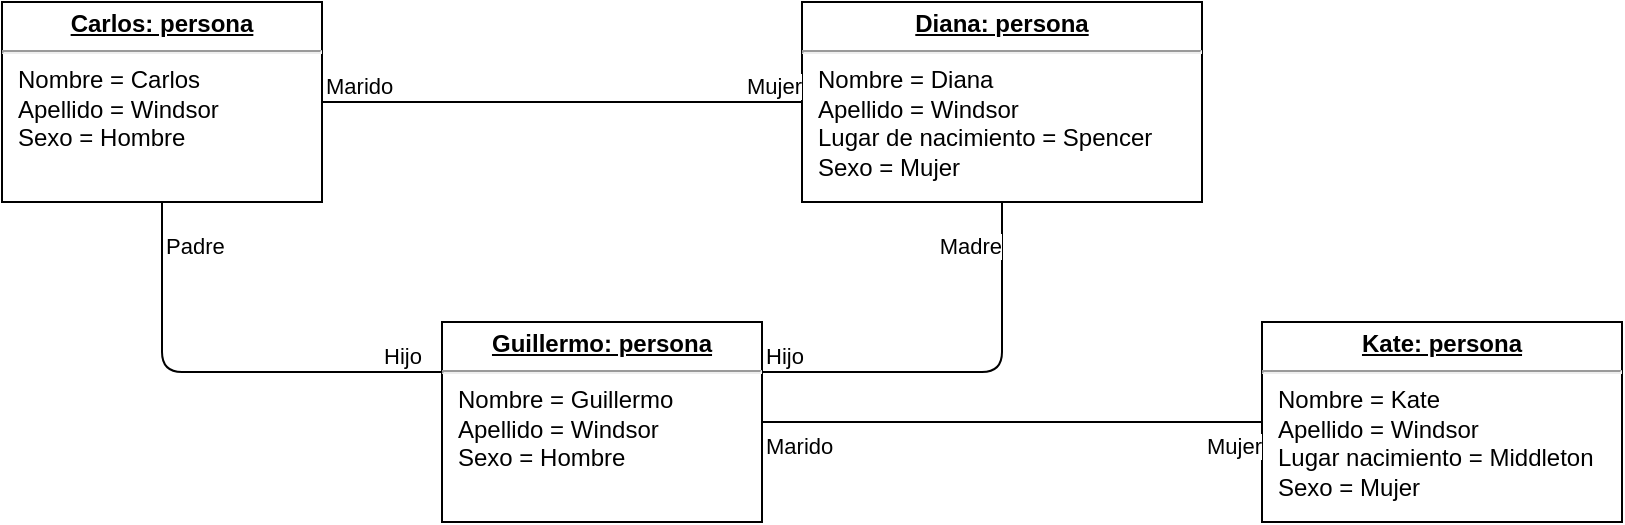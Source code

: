 <mxfile>
    <diagram id="E8I0R675Fh5bmNB3XcvO" name="Page-1">
        <mxGraphModel dx="1773" dy="704" grid="1" gridSize="10" guides="1" tooltips="1" connect="1" arrows="1" fold="1" page="1" pageScale="1" pageWidth="827" pageHeight="1169" math="0" shadow="0">
            <root>
                <mxCell id="0"/>
                <mxCell id="1" parent="0"/>
                <mxCell id="31" value="&lt;p style=&quot;margin:0px;margin-top:4px;text-align:center;text-decoration:underline;&quot;&gt;&lt;b&gt;Kate: persona&lt;/b&gt;&lt;/p&gt;&lt;hr&gt;&lt;p style=&quot;margin:0px;margin-left:8px;&quot;&gt;Nombre = Kate&lt;br&gt;Apellido = Windsor&lt;br&gt;Lugar nacimiento = Middleton&lt;/p&gt;&lt;p style=&quot;margin:0px;margin-left:8px;&quot;&gt;Sexo = Mujer&lt;/p&gt;" style="verticalAlign=top;align=left;overflow=fill;fontSize=12;fontFamily=Helvetica;html=1;" vertex="1" parent="1">
                    <mxGeometry x="590" y="200" width="180" height="100" as="geometry"/>
                </mxCell>
                <mxCell id="34" value="&lt;p style=&quot;margin:0px;margin-top:4px;text-align:center;text-decoration:underline;&quot;&gt;&lt;b&gt;Carlos: persona&lt;/b&gt;&lt;/p&gt;&lt;hr&gt;&lt;p style=&quot;margin:0px;margin-left:8px;&quot;&gt;Nombre = Carlos&lt;br&gt;Apellido = Windsor&lt;br&gt;&lt;/p&gt;&lt;p style=&quot;margin:0px;margin-left:8px;&quot;&gt;Sexo = Hombre&amp;nbsp;&lt;/p&gt;" style="verticalAlign=top;align=left;overflow=fill;fontSize=12;fontFamily=Helvetica;html=1;" vertex="1" parent="1">
                    <mxGeometry x="-40" y="40" width="160" height="100" as="geometry"/>
                </mxCell>
                <mxCell id="35" value="&lt;p style=&quot;margin:0px;margin-top:4px;text-align:center;text-decoration:underline;&quot;&gt;&lt;b&gt;Diana: persona&lt;/b&gt;&lt;/p&gt;&lt;hr&gt;&lt;p style=&quot;margin:0px;margin-left:8px;&quot;&gt;Nombre = Diana&lt;/p&gt;&lt;p style=&quot;margin:0px;margin-left:8px;&quot;&gt;Apellido = Windsor&lt;br&gt;&lt;/p&gt;&lt;p style=&quot;margin:0px;margin-left:8px;&quot;&gt;Lugar de nacimiento = Spencer&amp;nbsp;&lt;/p&gt;&lt;p style=&quot;margin:0px;margin-left:8px;&quot;&gt;Sexo = Mujer&amp;nbsp;&lt;/p&gt;" style="verticalAlign=top;align=left;overflow=fill;fontSize=12;fontFamily=Helvetica;html=1;" vertex="1" parent="1">
                    <mxGeometry x="360" y="40" width="200" height="100" as="geometry"/>
                </mxCell>
                <mxCell id="36" value="&lt;p style=&quot;margin:0px;margin-top:4px;text-align:center;text-decoration:underline;&quot;&gt;&lt;b&gt;Guillermo: persona&lt;/b&gt;&lt;/p&gt;&lt;hr&gt;&lt;p style=&quot;margin:0px;margin-left:8px;&quot;&gt;Nombre = Guillermo&lt;br&gt;Apellido = Windsor&lt;br&gt;&lt;/p&gt;&lt;p style=&quot;margin:0px;margin-left:8px;&quot;&gt;Sexo = Hombre&amp;nbsp;&lt;/p&gt;" style="verticalAlign=top;align=left;overflow=fill;fontSize=12;fontFamily=Helvetica;html=1;" vertex="1" parent="1">
                    <mxGeometry x="180" y="200" width="160" height="100" as="geometry"/>
                </mxCell>
                <mxCell id="40" value="" style="endArrow=none;html=1;edgeStyle=orthogonalEdgeStyle;entryX=0;entryY=0.5;entryDx=0;entryDy=0;exitX=1;exitY=0.5;exitDx=0;exitDy=0;" edge="1" parent="1" source="34" target="35">
                    <mxGeometry relative="1" as="geometry">
                        <mxPoint x="140" y="90" as="sourcePoint"/>
                        <mxPoint x="280" y="89.5" as="targetPoint"/>
                    </mxGeometry>
                </mxCell>
                <mxCell id="41" value="Marido" style="edgeLabel;resizable=0;html=1;align=left;verticalAlign=bottom;" connectable="0" vertex="1" parent="40">
                    <mxGeometry x="-1" relative="1" as="geometry"/>
                </mxCell>
                <mxCell id="42" value="Mujer" style="edgeLabel;resizable=0;html=1;align=right;verticalAlign=bottom;" connectable="0" vertex="1" parent="40">
                    <mxGeometry x="1" relative="1" as="geometry"/>
                </mxCell>
                <mxCell id="43" value="" style="endArrow=none;html=1;edgeStyle=orthogonalEdgeStyle;exitX=0.5;exitY=1;exitDx=0;exitDy=0;entryX=0;entryY=0.25;entryDx=0;entryDy=0;" edge="1" parent="1" source="34" target="36">
                    <mxGeometry relative="1" as="geometry">
                        <mxPoint x="-10" y="240" as="sourcePoint"/>
                        <mxPoint x="150" y="240" as="targetPoint"/>
                    </mxGeometry>
                </mxCell>
                <mxCell id="44" value="Padre" style="edgeLabel;resizable=0;html=1;align=left;verticalAlign=bottom;" connectable="0" vertex="1" parent="43">
                    <mxGeometry x="-1" relative="1" as="geometry">
                        <mxPoint y="30" as="offset"/>
                    </mxGeometry>
                </mxCell>
                <mxCell id="45" value="Hijo" style="edgeLabel;resizable=0;html=1;align=right;verticalAlign=bottom;" connectable="0" vertex="1" parent="43">
                    <mxGeometry x="1" relative="1" as="geometry">
                        <mxPoint x="-10" as="offset"/>
                    </mxGeometry>
                </mxCell>
                <mxCell id="46" value="" style="endArrow=none;html=1;edgeStyle=orthogonalEdgeStyle;entryX=0.5;entryY=1;entryDx=0;entryDy=0;exitX=1;exitY=0.25;exitDx=0;exitDy=0;" edge="1" parent="1" source="36" target="35">
                    <mxGeometry relative="1" as="geometry">
                        <mxPoint x="340" y="180" as="sourcePoint"/>
                        <mxPoint x="500" y="180" as="targetPoint"/>
                    </mxGeometry>
                </mxCell>
                <mxCell id="47" value="Hijo" style="edgeLabel;resizable=0;html=1;align=left;verticalAlign=bottom;" connectable="0" vertex="1" parent="46">
                    <mxGeometry x="-1" relative="1" as="geometry"/>
                </mxCell>
                <mxCell id="48" value="Madre" style="edgeLabel;resizable=0;html=1;align=right;verticalAlign=bottom;" connectable="0" vertex="1" parent="46">
                    <mxGeometry x="1" relative="1" as="geometry">
                        <mxPoint y="30" as="offset"/>
                    </mxGeometry>
                </mxCell>
                <mxCell id="50" value="" style="endArrow=none;html=1;edgeStyle=orthogonalEdgeStyle;exitX=1;exitY=0.5;exitDx=0;exitDy=0;entryX=0;entryY=0.5;entryDx=0;entryDy=0;" edge="1" parent="1" source="36" target="31">
                    <mxGeometry relative="1" as="geometry">
                        <mxPoint x="350" y="270" as="sourcePoint"/>
                        <mxPoint x="510" y="270" as="targetPoint"/>
                    </mxGeometry>
                </mxCell>
                <mxCell id="51" value="Marido" style="edgeLabel;resizable=0;html=1;align=left;verticalAlign=bottom;" connectable="0" vertex="1" parent="50">
                    <mxGeometry x="-1" relative="1" as="geometry">
                        <mxPoint y="20" as="offset"/>
                    </mxGeometry>
                </mxCell>
                <mxCell id="52" value="Mujer" style="edgeLabel;resizable=0;html=1;align=right;verticalAlign=bottom;" connectable="0" vertex="1" parent="50">
                    <mxGeometry x="1" relative="1" as="geometry">
                        <mxPoint y="20" as="offset"/>
                    </mxGeometry>
                </mxCell>
            </root>
        </mxGraphModel>
    </diagram>
</mxfile>
